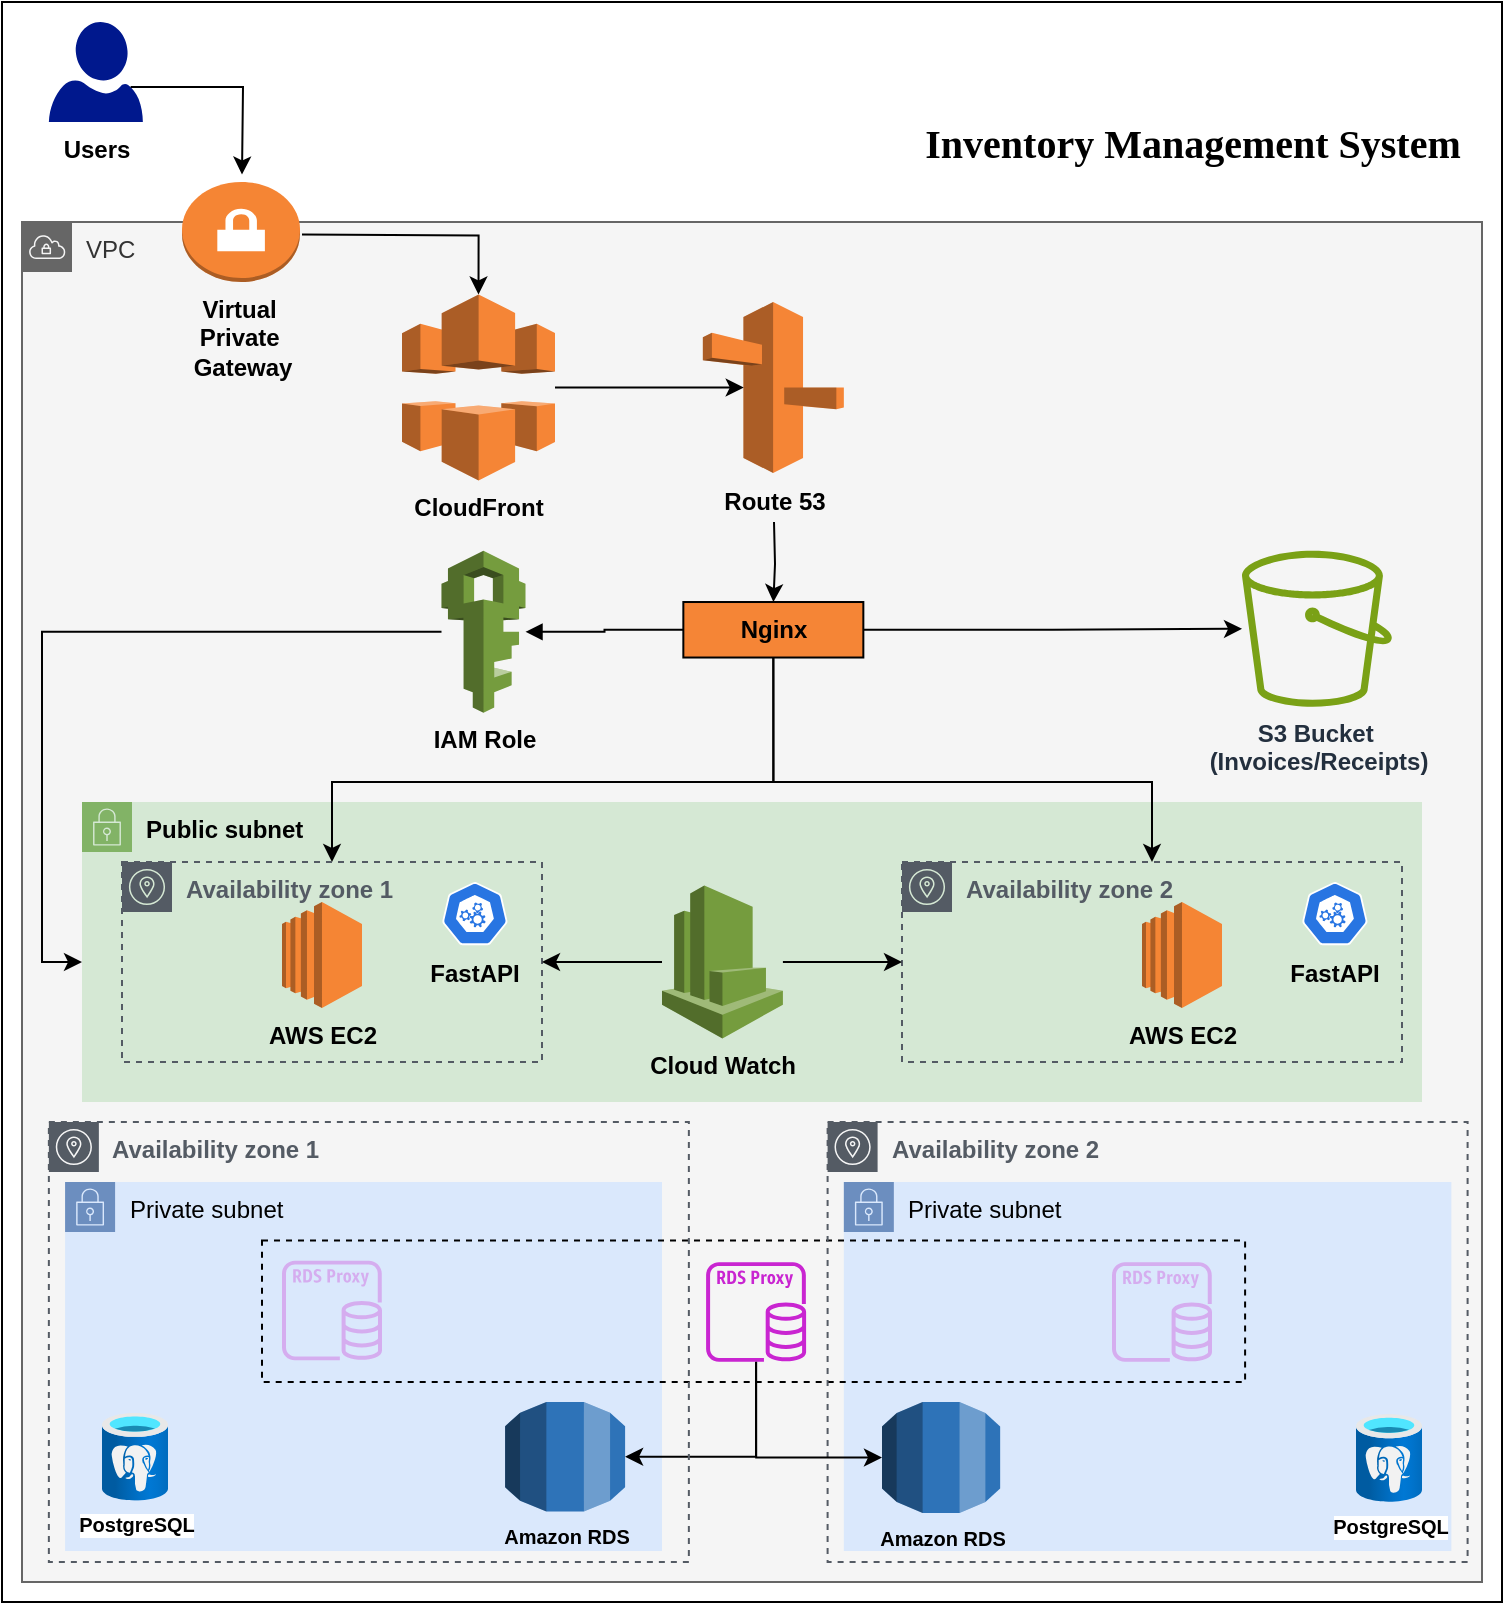 <mxfile version="26.2.12">
  <diagram id="Ht1M8jgEwFfnCIfOTk4-" name="Page-1">
    <mxGraphModel dx="1428" dy="1578" grid="1" gridSize="10" guides="1" tooltips="1" connect="1" arrows="1" fold="1" page="1" pageScale="1" pageWidth="1169" pageHeight="827" math="0" shadow="0">
      <root>
        <mxCell id="0" />
        <mxCell id="1" parent="0" />
        <mxCell id="grd__hBPPNaNkMjHl2yw-64" value="" style="rounded=0;labelPosition=right;verticalLabelPosition=middle;align=left;verticalAlign=middle;whiteSpace=wrap;html=1;fontFamily=Times New Roman;fontSize=16;fontStyle=1;textDirection=ltr;textShadow=0;" parent="1" vertex="1">
          <mxGeometry x="30" y="-540" width="750" height="800" as="geometry" />
        </mxCell>
        <mxCell id="grd__hBPPNaNkMjHl2yw-53" value="VPC" style="sketch=0;outlineConnect=0;html=1;whiteSpace=wrap;fontSize=12;fontStyle=0;shape=mxgraph.aws4.group;grIcon=mxgraph.aws4.group_vpc;strokeColor=#666666;fillColor=#f5f5f5;verticalAlign=top;align=left;spacingLeft=30;fontColor=#333333;dashed=0;" parent="1" vertex="1">
          <mxGeometry x="40" y="-430" width="730" height="680" as="geometry" />
        </mxCell>
        <mxCell id="grd__hBPPNaNkMjHl2yw-1" value="Users" style="sketch=0;aspect=fixed;pointerEvents=1;shadow=0;dashed=0;html=1;strokeColor=none;labelPosition=center;verticalLabelPosition=bottom;verticalAlign=top;align=center;fillColor=#00188D;shape=mxgraph.azure.user;fontStyle=1" parent="1" vertex="1">
          <mxGeometry x="53.43" y="-530" width="47" height="50" as="geometry" />
        </mxCell>
        <mxCell id="grd__hBPPNaNkMjHl2yw-2" value="&lt;b&gt;CloudFront&lt;/b&gt;" style="outlineConnect=0;dashed=0;verticalLabelPosition=bottom;verticalAlign=top;align=center;html=1;shape=mxgraph.aws3.cloudfront;fillColor=#F58536;gradientColor=none;" parent="1" vertex="1">
          <mxGeometry x="230" y="-393.75" width="76.5" height="93" as="geometry" />
        </mxCell>
        <mxCell id="grd__hBPPNaNkMjHl2yw-102" style="edgeStyle=orthogonalEdgeStyle;rounded=0;orthogonalLoop=1;jettySize=auto;html=1;" parent="1" target="grd__hBPPNaNkMjHl2yw-6" edge="1">
          <mxGeometry relative="1" as="geometry">
            <mxPoint x="416" y="-280" as="sourcePoint" />
          </mxGeometry>
        </mxCell>
        <mxCell id="grd__hBPPNaNkMjHl2yw-3" value="&lt;b&gt;Route 53&lt;/b&gt;" style="outlineConnect=0;dashed=0;verticalLabelPosition=bottom;verticalAlign=top;align=center;html=1;shape=mxgraph.aws3.route_53;fillColor=#F58536;gradientColor=none;" parent="1" vertex="1">
          <mxGeometry x="380.42" y="-390" width="70.5" height="85.5" as="geometry" />
        </mxCell>
        <mxCell id="grd__hBPPNaNkMjHl2yw-11" style="edgeStyle=orthogonalEdgeStyle;rounded=0;orthogonalLoop=1;jettySize=auto;html=1;exitX=1;exitY=0.5;exitDx=0;exitDy=0;" parent="1" source="grd__hBPPNaNkMjHl2yw-6" target="grd__hBPPNaNkMjHl2yw-10" edge="1">
          <mxGeometry relative="1" as="geometry" />
        </mxCell>
        <mxCell id="grd__hBPPNaNkMjHl2yw-6" value="Nginx" style="whiteSpace=wrap;html=1;verticalAlign=top;fillColor=#F58536;dashed=0;gradientColor=none;fontStyle=1" parent="1" vertex="1">
          <mxGeometry x="370.67" y="-239.99" width="90" height="27.75" as="geometry" />
        </mxCell>
        <mxCell id="grd__hBPPNaNkMjHl2yw-8" value="" style="edgeStyle=orthogonalEdgeStyle;html=1;endArrow=none;elbow=vertical;startArrow=block;startFill=1;strokeColor=#000000;rounded=0;entryX=0;entryY=0.5;entryDx=0;entryDy=0;" parent="1" source="grd__hBPPNaNkMjHl2yw-9" target="grd__hBPPNaNkMjHl2yw-6" edge="1">
          <mxGeometry width="100" relative="1" as="geometry">
            <mxPoint x="430" y="-183" as="sourcePoint" />
            <mxPoint x="510" y="-183.62" as="targetPoint" />
          </mxGeometry>
        </mxCell>
        <mxCell id="grd__hBPPNaNkMjHl2yw-9" value="&lt;b&gt;IAM Role&lt;/b&gt;" style="outlineConnect=0;dashed=0;verticalLabelPosition=bottom;verticalAlign=top;align=center;html=1;shape=mxgraph.aws3.iam;fillColor=#759C3E;gradientColor=none;" parent="1" vertex="1">
          <mxGeometry x="249.75" y="-265.62" width="42" height="81" as="geometry" />
        </mxCell>
        <mxCell id="grd__hBPPNaNkMjHl2yw-10" value="&lt;b&gt;S3 Bucket&amp;nbsp;&lt;/b&gt;&lt;div&gt;&lt;b&gt;(Invoices/Receipts)&lt;/b&gt;&lt;/div&gt;" style="sketch=0;outlineConnect=0;fontColor=#232F3E;gradientColor=none;fillColor=#7AA116;strokeColor=none;dashed=0;verticalLabelPosition=bottom;verticalAlign=top;align=center;html=1;fontSize=12;fontStyle=0;aspect=fixed;pointerEvents=1;shape=mxgraph.aws4.bucket;" parent="1" vertex="1">
          <mxGeometry x="650" y="-265.62" width="75" height="78" as="geometry" />
        </mxCell>
        <mxCell id="grd__hBPPNaNkMjHl2yw-17" value="" style="endArrow=classic;html=1;rounded=0;entryX=0.29;entryY=0.5;entryDx=0;entryDy=0;entryPerimeter=0;" parent="1" source="grd__hBPPNaNkMjHl2yw-2" target="grd__hBPPNaNkMjHl2yw-3" edge="1">
          <mxGeometry width="50" height="50" relative="1" as="geometry">
            <mxPoint x="271" y="-561" as="sourcePoint" />
            <mxPoint x="310" y="-448" as="targetPoint" />
            <Array as="points" />
          </mxGeometry>
        </mxCell>
        <mxCell id="grd__hBPPNaNkMjHl2yw-40" value="Private subnet" style="points=[[0,0],[0.25,0],[0.5,0],[0.75,0],[1,0],[1,0.25],[1,0.5],[1,0.75],[1,1],[0.75,1],[0.5,1],[0.25,1],[0,1],[0,0.75],[0,0.5],[0,0.25]];outlineConnect=0;html=1;whiteSpace=wrap;fontSize=12;fontStyle=0;container=1;pointerEvents=0;collapsible=0;recursiveResize=0;shape=mxgraph.aws4.group;grIcon=mxgraph.aws4.group_security_group;grStroke=0;strokeColor=#6c8ebf;fillColor=#dae8fc;verticalAlign=top;align=left;spacingLeft=30;dashed=0;" parent="1" vertex="1">
          <mxGeometry x="450.92" y="50" width="303.75" height="184.5" as="geometry" />
        </mxCell>
        <mxCell id="grd__hBPPNaNkMjHl2yw-42" value="&lt;b&gt;Amazon RDS&lt;/b&gt;" style="outlineConnect=0;dashed=0;verticalLabelPosition=bottom;verticalAlign=top;align=center;html=1;shape=mxgraph.aws3.rds;fillColor=#2E73B8;gradientColor=none;fontSize=10;" parent="grd__hBPPNaNkMjHl2yw-40" vertex="1">
          <mxGeometry x="19.08" y="110" width="59.08" height="55.5" as="geometry" />
        </mxCell>
        <mxCell id="grd__hBPPNaNkMjHl2yw-82" value="Public subnet" style="points=[[0,0],[0.25,0],[0.5,0],[0.75,0],[1,0],[1,0.25],[1,0.5],[1,0.75],[1,1],[0.75,1],[0.5,1],[0.25,1],[0,1],[0,0.75],[0,0.5],[0,0.25]];outlineConnect=0;html=1;whiteSpace=wrap;fontSize=12;fontStyle=1;container=1;pointerEvents=0;collapsible=0;recursiveResize=0;shape=mxgraph.aws4.group;grIcon=mxgraph.aws4.group_security_group;grStroke=0;strokeColor=#82b366;fillColor=#d5e8d4;verticalAlign=top;align=left;spacingLeft=30;dashed=1;" parent="1" vertex="1">
          <mxGeometry x="70" y="-140" width="670" height="150" as="geometry" />
        </mxCell>
        <mxCell id="grd__hBPPNaNkMjHl2yw-13" value="&lt;b&gt;Cloud Watch&lt;/b&gt;" style="outlineConnect=0;dashed=0;verticalLabelPosition=bottom;verticalAlign=top;align=center;html=1;shape=mxgraph.aws3.cloudwatch;fillColor=#759C3E;gradientColor=none;" parent="grd__hBPPNaNkMjHl2yw-82" vertex="1">
          <mxGeometry x="290" y="41.75" width="60.45" height="76.5" as="geometry" />
        </mxCell>
        <mxCell id="grd__hBPPNaNkMjHl2yw-32" value="Private subnet" style="points=[[0,0],[0.25,0],[0.5,0],[0.75,0],[1,0],[1,0.25],[1,0.5],[1,0.75],[1,1],[0.75,1],[0.5,1],[0.25,1],[0,1],[0,0.75],[0,0.5],[0,0.25]];outlineConnect=0;html=1;whiteSpace=wrap;fontSize=12;fontStyle=0;container=1;pointerEvents=0;collapsible=0;recursiveResize=0;shape=mxgraph.aws4.group;grIcon=mxgraph.aws4.group_security_group;grStroke=0;strokeColor=#6c8ebf;fillColor=#dae8fc;verticalAlign=top;align=left;spacingLeft=30;dashed=0;" parent="1" vertex="1">
          <mxGeometry x="61.55" y="50" width="298.45" height="184.5" as="geometry" />
        </mxCell>
        <mxCell id="grd__hBPPNaNkMjHl2yw-35" value="&lt;b&gt;PostgreSQL&lt;/b&gt;" style="image;aspect=fixed;html=1;points=[];align=center;fontSize=10;image=img/lib/azure2/databases/Azure_Database_PostgreSQL_Server.svg;" parent="grd__hBPPNaNkMjHl2yw-32" vertex="1">
          <mxGeometry x="18.45" y="115.37" width="33" height="44" as="geometry" />
        </mxCell>
        <mxCell id="grd__hBPPNaNkMjHl2yw-26" value="&lt;b&gt;Amazon RDS&lt;/b&gt;" style="outlineConnect=0;dashed=0;verticalLabelPosition=bottom;verticalAlign=top;align=center;html=1;shape=mxgraph.aws3.rds;fillColor=#2E73B8;gradientColor=none;fontSize=10;" parent="grd__hBPPNaNkMjHl2yw-32" vertex="1">
          <mxGeometry x="220" y="110" width="60" height="54.75" as="geometry" />
        </mxCell>
        <mxCell id="grd__hBPPNaNkMjHl2yw-87" value="" style="outlineConnect=0;fontColor=#232F3E;gradientColor=none;fillColor=#C925D1;strokeColor=none;dashed=0;verticalLabelPosition=bottom;verticalAlign=top;align=center;html=1;fontSize=12;fontStyle=0;aspect=fixed;pointerEvents=1;shape=mxgraph.aws4.rds_proxy;shadow=0;opacity=30;" parent="grd__hBPPNaNkMjHl2yw-32" vertex="1">
          <mxGeometry x="108.45" y="39.25" width="50" height="50" as="geometry" />
        </mxCell>
        <mxCell id="grd__hBPPNaNkMjHl2yw-94" value="" style="rounded=0;whiteSpace=wrap;html=1;fillColor=none;dashed=1;" parent="grd__hBPPNaNkMjHl2yw-32" vertex="1">
          <mxGeometry x="98.45" y="29.25" width="491.55" height="70.75" as="geometry" />
        </mxCell>
        <mxCell id="grd__hBPPNaNkMjHl2yw-80" style="edgeStyle=orthogonalEdgeStyle;rounded=0;orthogonalLoop=1;jettySize=auto;html=1;exitX=0.5;exitY=1;exitDx=0;exitDy=0;" parent="1" source="grd__hBPPNaNkMjHl2yw-6" target="grd__hBPPNaNkMjHl2yw-98" edge="1">
          <mxGeometry relative="1" as="geometry">
            <mxPoint x="297.03" y="-204" as="sourcePoint" />
            <mxPoint x="300" y="-55" as="targetPoint" />
            <Array as="points">
              <mxPoint x="416" y="-150" />
              <mxPoint x="195" y="-150" />
            </Array>
          </mxGeometry>
        </mxCell>
        <mxCell id="grd__hBPPNaNkMjHl2yw-81" style="edgeStyle=orthogonalEdgeStyle;rounded=0;orthogonalLoop=1;jettySize=auto;html=1;exitX=0.5;exitY=1;exitDx=0;exitDy=0;" parent="1" source="grd__hBPPNaNkMjHl2yw-6" target="grd__hBPPNaNkMjHl2yw-100" edge="1">
          <mxGeometry relative="1" as="geometry">
            <mxPoint x="297.03" y="-204" as="sourcePoint" />
            <mxPoint x="510" y="-55" as="targetPoint" />
            <Array as="points">
              <mxPoint x="416" y="-150" />
              <mxPoint x="605" y="-150" />
            </Array>
          </mxGeometry>
        </mxCell>
        <mxCell id="grd__hBPPNaNkMjHl2yw-76" value="" style="group" parent="1" vertex="1" connectable="0">
          <mxGeometry x="80" y="-110" width="220" height="110" as="geometry" />
        </mxCell>
        <mxCell id="grd__hBPPNaNkMjHl2yw-46" value="&lt;b&gt;AWS EC2&lt;/b&gt;" style="outlineConnect=0;dashed=0;verticalLabelPosition=bottom;verticalAlign=top;align=center;html=1;shape=mxgraph.aws3.ec2;fillColor=#F58534;gradientColor=none;" parent="grd__hBPPNaNkMjHl2yw-76" vertex="1">
          <mxGeometry x="90" y="20" width="40" height="53" as="geometry" />
        </mxCell>
        <mxCell id="grd__hBPPNaNkMjHl2yw-84" value="&lt;b&gt;FastAPI&lt;/b&gt;" style="aspect=fixed;sketch=0;html=1;dashed=0;whitespace=wrap;verticalLabelPosition=bottom;verticalAlign=top;fillColor=#2875E2;strokeColor=#ffffff;points=[[0.005,0.63,0],[0.1,0.2,0],[0.9,0.2,0],[0.5,0,0],[0.995,0.63,0],[0.72,0.99,0],[0.5,1,0],[0.28,0.99,0]];shape=mxgraph.kubernetes.icon2;prIcon=api" parent="grd__hBPPNaNkMjHl2yw-76" vertex="1">
          <mxGeometry x="170" y="10" width="32.92" height="31.6" as="geometry" />
        </mxCell>
        <mxCell id="grd__hBPPNaNkMjHl2yw-77" value="" style="group" parent="1" vertex="1" connectable="0">
          <mxGeometry x="510" y="-110" width="220" height="110" as="geometry" />
        </mxCell>
        <mxCell id="grd__hBPPNaNkMjHl2yw-78" value="&lt;b&gt;AWS EC2&lt;/b&gt;" style="outlineConnect=0;dashed=0;verticalLabelPosition=bottom;verticalAlign=top;align=center;html=1;shape=mxgraph.aws3.ec2;fillColor=#F58534;gradientColor=none;" parent="grd__hBPPNaNkMjHl2yw-77" vertex="1">
          <mxGeometry x="90" y="20" width="40" height="53" as="geometry" />
        </mxCell>
        <mxCell id="grd__hBPPNaNkMjHl2yw-85" value="&lt;b&gt;FastAPI&lt;/b&gt;" style="aspect=fixed;sketch=0;html=1;dashed=0;whitespace=wrap;verticalLabelPosition=bottom;verticalAlign=top;fillColor=#2875E2;strokeColor=#ffffff;points=[[0.005,0.63,0],[0.1,0.2,0],[0.9,0.2,0],[0.5,0,0],[0.995,0.63,0],[0.72,0.99,0],[0.5,1,0],[0.28,0.99,0]];shape=mxgraph.kubernetes.icon2;prIcon=api" parent="grd__hBPPNaNkMjHl2yw-77" vertex="1">
          <mxGeometry x="170" y="10" width="32.92" height="31.6" as="geometry" />
        </mxCell>
        <mxCell id="grd__hBPPNaNkMjHl2yw-68" value="" style="sketch=0;outlineConnect=0;fontColor=#232F3E;gradientColor=none;fillColor=#C925D1;strokeColor=none;dashed=0;verticalLabelPosition=bottom;verticalAlign=top;align=center;html=1;fontSize=12;fontStyle=0;aspect=fixed;pointerEvents=1;shape=mxgraph.aws4.rds_proxy;" parent="1" vertex="1">
          <mxGeometry x="382.05" y="90" width="50" height="50" as="geometry" />
        </mxCell>
        <mxCell id="grd__hBPPNaNkMjHl2yw-89" value="" style="sketch=0;outlineConnect=0;fontColor=#232F3E;gradientColor=none;fillColor=#C925D1;strokeColor=none;dashed=0;verticalLabelPosition=bottom;verticalAlign=top;align=center;html=1;fontSize=12;fontStyle=0;aspect=fixed;pointerEvents=1;shape=mxgraph.aws4.rds_proxy;opacity=30;" parent="1" vertex="1">
          <mxGeometry x="585" y="90" width="50" height="50" as="geometry" />
        </mxCell>
        <mxCell id="grd__hBPPNaNkMjHl2yw-90" value="&lt;b&gt;PostgreSQL&lt;/b&gt;" style="image;aspect=fixed;html=1;points=[];align=center;fontSize=10;image=img/lib/azure2/databases/Azure_Database_PostgreSQL_Server.svg;" parent="1" vertex="1">
          <mxGeometry x="707" y="166" width="33" height="44" as="geometry" />
        </mxCell>
        <mxCell id="grd__hBPPNaNkMjHl2yw-48" value="Availability zone 2" style="sketch=0;outlineConnect=0;gradientColor=none;html=1;whiteSpace=wrap;fontSize=12;fontStyle=1;shape=mxgraph.aws4.group;grIcon=mxgraph.aws4.group_availability_zone;strokeColor=#545B64;fillColor=none;verticalAlign=top;align=left;spacingLeft=30;fontColor=#545B64;dashed=1;" parent="1" vertex="1">
          <mxGeometry x="442.8" y="20" width="320" height="220" as="geometry" />
        </mxCell>
        <mxCell id="grd__hBPPNaNkMjHl2yw-96" style="edgeStyle=orthogonalEdgeStyle;rounded=0;orthogonalLoop=1;jettySize=auto;html=1;entryX=0;entryY=0.5;entryDx=0;entryDy=0;entryPerimeter=0;" parent="1" edge="1">
          <mxGeometry relative="1" as="geometry">
            <mxPoint x="407.083" y="139.937" as="sourcePoint" />
            <mxPoint x="470" y="187.75" as="targetPoint" />
            <Array as="points">
              <mxPoint x="407" y="188" />
            </Array>
          </mxGeometry>
        </mxCell>
        <mxCell id="grd__hBPPNaNkMjHl2yw-97" style="edgeStyle=orthogonalEdgeStyle;rounded=0;orthogonalLoop=1;jettySize=auto;html=1;entryX=1;entryY=0.5;entryDx=0;entryDy=0;entryPerimeter=0;" parent="1" target="grd__hBPPNaNkMjHl2yw-26" edge="1">
          <mxGeometry relative="1" as="geometry">
            <mxPoint x="407" y="140" as="sourcePoint" />
            <mxPoint x="362" y="207" as="targetPoint" />
            <Array as="points">
              <mxPoint x="407" y="140" />
              <mxPoint x="407" y="187" />
            </Array>
          </mxGeometry>
        </mxCell>
        <mxCell id="grd__hBPPNaNkMjHl2yw-49" value="Availability zone 1" style="sketch=0;outlineConnect=0;gradientColor=none;html=1;whiteSpace=wrap;fontSize=12;fontStyle=1;shape=mxgraph.aws4.group;grIcon=mxgraph.aws4.group_availability_zone;strokeColor=#545B64;fillColor=none;verticalAlign=top;align=left;spacingLeft=30;fontColor=#545B64;dashed=1;" parent="1" vertex="1">
          <mxGeometry x="53.43" y="20" width="320" height="220" as="geometry" />
        </mxCell>
        <mxCell id="grd__hBPPNaNkMjHl2yw-98" value="Availability zone 1" style="sketch=0;outlineConnect=0;gradientColor=none;html=1;whiteSpace=wrap;fontSize=12;fontStyle=1;shape=mxgraph.aws4.group;grIcon=mxgraph.aws4.group_availability_zone;strokeColor=#545B64;fillColor=none;verticalAlign=top;align=left;spacingLeft=30;fontColor=#545B64;dashed=1;" parent="1" vertex="1">
          <mxGeometry x="90" y="-110" width="210" height="100" as="geometry" />
        </mxCell>
        <mxCell id="grd__hBPPNaNkMjHl2yw-100" value="Availability zone 2" style="sketch=0;outlineConnect=0;gradientColor=none;html=1;whiteSpace=wrap;fontSize=12;fontStyle=1;shape=mxgraph.aws4.group;grIcon=mxgraph.aws4.group_availability_zone;strokeColor=#545B64;fillColor=none;verticalAlign=top;align=left;spacingLeft=30;fontColor=#545B64;dashed=1;" parent="1" vertex="1">
          <mxGeometry x="480" y="-110" width="250" height="100" as="geometry" />
        </mxCell>
        <mxCell id="grd__hBPPNaNkMjHl2yw-101" style="edgeStyle=orthogonalEdgeStyle;rounded=0;orthogonalLoop=1;jettySize=auto;html=1;entryX=0.5;entryY=0;entryDx=0;entryDy=0;entryPerimeter=0;" parent="1" target="grd__hBPPNaNkMjHl2yw-2" edge="1">
          <mxGeometry relative="1" as="geometry">
            <mxPoint x="180" y="-423.7" as="sourcePoint" />
          </mxGeometry>
        </mxCell>
        <mxCell id="grd__hBPPNaNkMjHl2yw-104" style="edgeStyle=orthogonalEdgeStyle;rounded=0;orthogonalLoop=1;jettySize=auto;html=1;" parent="1" source="grd__hBPPNaNkMjHl2yw-13" target="grd__hBPPNaNkMjHl2yw-100" edge="1">
          <mxGeometry relative="1" as="geometry" />
        </mxCell>
        <mxCell id="grd__hBPPNaNkMjHl2yw-105" style="edgeStyle=orthogonalEdgeStyle;rounded=0;orthogonalLoop=1;jettySize=auto;html=1;" parent="1" source="grd__hBPPNaNkMjHl2yw-13" target="grd__hBPPNaNkMjHl2yw-98" edge="1">
          <mxGeometry relative="1" as="geometry" />
        </mxCell>
        <mxCell id="grd__hBPPNaNkMjHl2yw-106" style="edgeStyle=orthogonalEdgeStyle;rounded=0;orthogonalLoop=1;jettySize=auto;html=1;" parent="1" source="grd__hBPPNaNkMjHl2yw-9" edge="1">
          <mxGeometry relative="1" as="geometry">
            <mxPoint x="70" y="-60" as="targetPoint" />
            <Array as="points">
              <mxPoint x="50" y="-225" />
              <mxPoint x="50" y="-60" />
            </Array>
          </mxGeometry>
        </mxCell>
        <mxCell id="grd__hBPPNaNkMjHl2yw-109" value="&lt;span style=&quot;font-family: &amp;quot;Times New Roman&amp;quot;; font-weight: 700; text-align: left; text-wrap-mode: wrap;&quot;&gt;Inventory Management System&lt;/span&gt;" style="text;html=1;align=center;verticalAlign=middle;resizable=0;points=[];autosize=1;strokeColor=none;fillColor=none;labelBackgroundColor=none;fontSize=20;" parent="1" vertex="1">
          <mxGeometry x="480" y="-490" width="290" height="40" as="geometry" />
        </mxCell>
        <mxCell id="ViXDnH3GPilMROt3iLvP-2" style="edgeStyle=orthogonalEdgeStyle;rounded=0;orthogonalLoop=1;jettySize=auto;html=1;exitX=0.87;exitY=0.65;exitDx=0;exitDy=0;exitPerimeter=0;" parent="1" source="grd__hBPPNaNkMjHl2yw-1" edge="1">
          <mxGeometry relative="1" as="geometry">
            <mxPoint x="190" y="-414" as="sourcePoint" />
            <mxPoint x="150" y="-453.75" as="targetPoint" />
          </mxGeometry>
        </mxCell>
        <mxCell id="6jt28WK7-SNbKs8j8MAA-2" value="&lt;div&gt;&lt;span style=&quot;background-color: transparent; color: light-dark(rgb(0, 0, 0), rgb(255, 255, 255));&quot;&gt;&lt;b&gt;Virtual&amp;nbsp;&lt;/b&gt;&lt;/span&gt;&lt;/div&gt;&lt;div&gt;&lt;span style=&quot;background-color: transparent; color: light-dark(rgb(0, 0, 0), rgb(255, 255, 255));&quot;&gt;&lt;b&gt;Private&amp;nbsp;&lt;/b&gt;&lt;/span&gt;&lt;/div&gt;&lt;div&gt;&lt;span style=&quot;background-color: transparent; color: light-dark(rgb(0, 0, 0), rgb(255, 255, 255));&quot;&gt;&lt;b&gt;Gateway&lt;/b&gt;&lt;/span&gt;&lt;/div&gt;" style="outlineConnect=0;dashed=0;verticalLabelPosition=bottom;verticalAlign=top;align=center;html=1;shape=mxgraph.aws3.vpn_gateway;fillColor=#F58534;gradientColor=none;" vertex="1" parent="1">
          <mxGeometry x="120" y="-450" width="59" height="50" as="geometry" />
        </mxCell>
      </root>
    </mxGraphModel>
  </diagram>
</mxfile>
